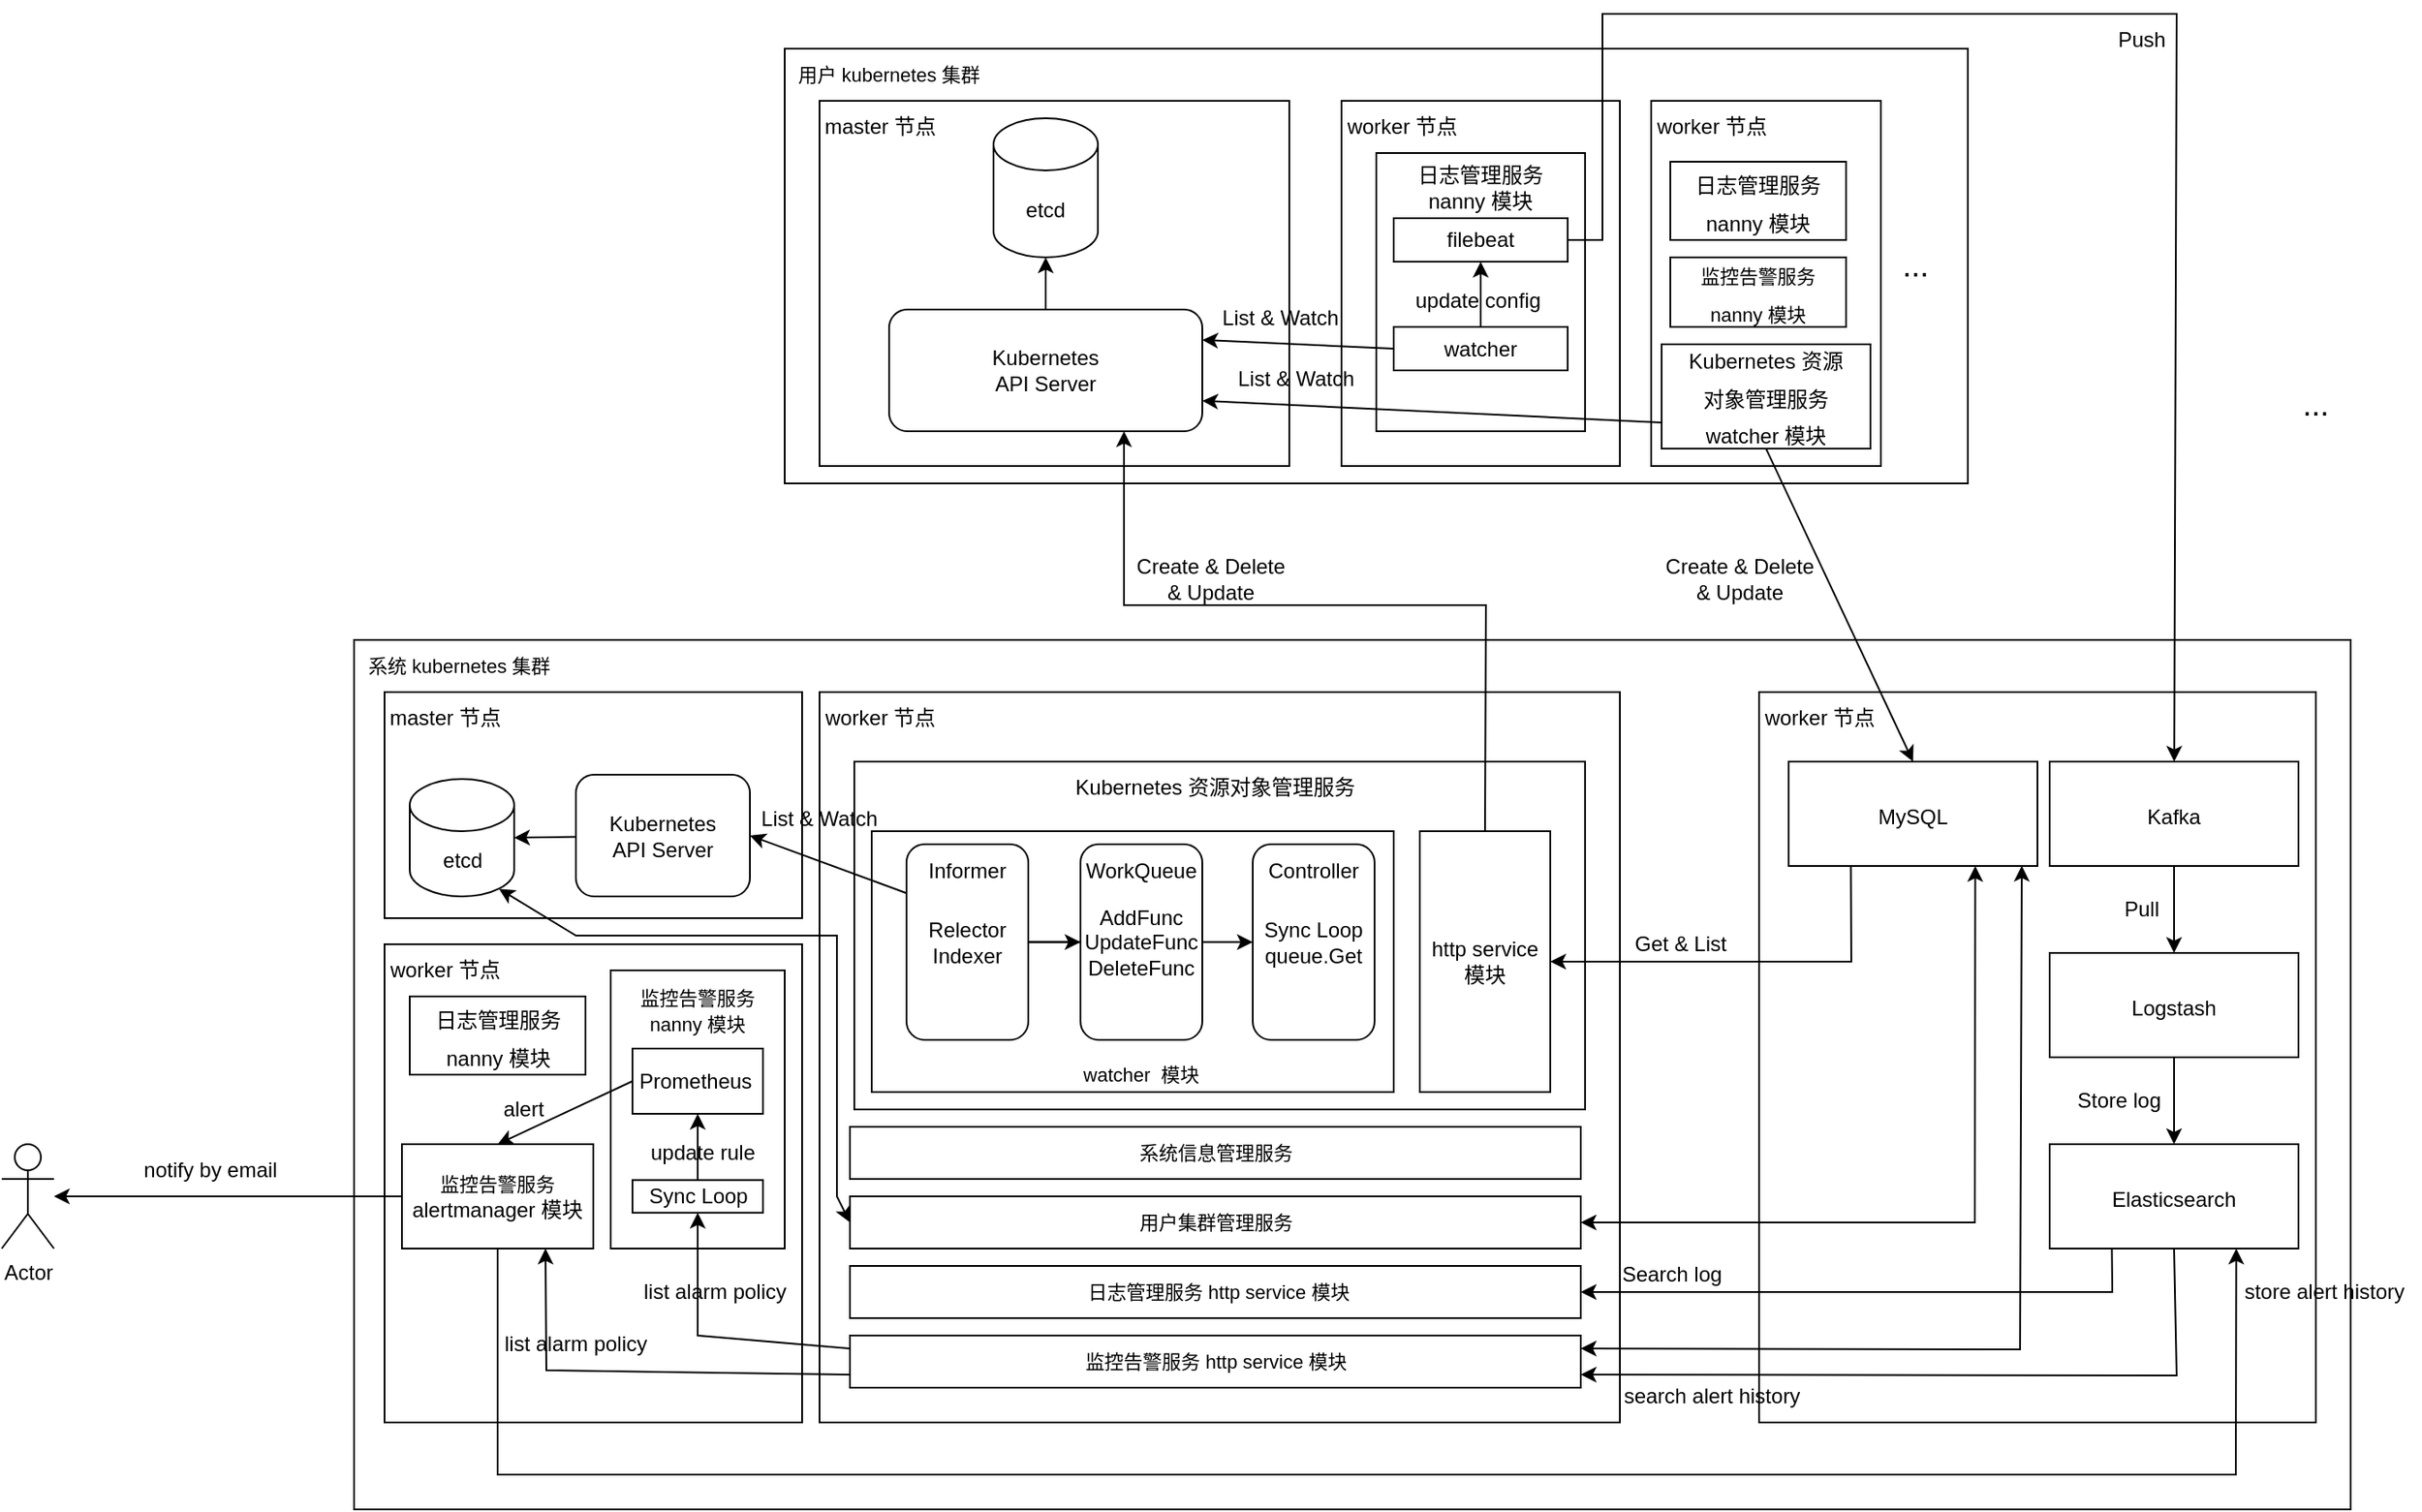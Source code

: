<mxfile version="19.0.0" type="device"><diagram id="838WZ1px0lqXVJBYDMQZ" name="Page-1"><mxGraphModel dx="2249" dy="735" grid="1" gridSize="10" guides="1" tooltips="1" connect="1" arrows="1" fold="1" page="1" pageScale="1" pageWidth="827" pageHeight="1169" math="0" shadow="0"><root><mxCell id="0"/><mxCell id="1" parent="0"/><mxCell id="3-bsNOyr1HDQBwMilvVo-48" value="" style="rounded=0;whiteSpace=wrap;html=1;" vertex="1" parent="1"><mxGeometry x="-147.5" y="660" width="1147.5" height="500" as="geometry"/></mxCell><mxCell id="3-bsNOyr1HDQBwMilvVo-49" value="" style="rounded=0;whiteSpace=wrap;html=1;fontFamily=Helvetica;fontSize=11;fontColor=default;" vertex="1" parent="1"><mxGeometry x="100" y="320" width="680" height="250" as="geometry"/></mxCell><mxCell id="3-bsNOyr1HDQBwMilvVo-3" value="" style="rounded=0;whiteSpace=wrap;html=1;" vertex="1" parent="1"><mxGeometry x="120" y="350" width="270" height="210" as="geometry"/></mxCell><mxCell id="3-bsNOyr1HDQBwMilvVo-4" value="master 节点" style="text;html=1;strokeColor=none;fillColor=none;align=center;verticalAlign=middle;whiteSpace=wrap;rounded=0;" vertex="1" parent="1"><mxGeometry x="120" y="350" width="70" height="30" as="geometry"/></mxCell><mxCell id="3-bsNOyr1HDQBwMilvVo-1" value="Kubernetes&lt;br&gt;API Server" style="rounded=1;whiteSpace=wrap;html=1;" vertex="1" parent="1"><mxGeometry x="160" y="470" width="180" height="70" as="geometry"/></mxCell><mxCell id="3-bsNOyr1HDQBwMilvVo-5" value="" style="rounded=0;whiteSpace=wrap;html=1;" vertex="1" parent="1"><mxGeometry x="120" y="690" width="460" height="420" as="geometry"/></mxCell><mxCell id="3-bsNOyr1HDQBwMilvVo-6" value="worker 节点" style="text;html=1;strokeColor=none;fillColor=none;align=center;verticalAlign=middle;whiteSpace=wrap;rounded=0;" vertex="1" parent="1"><mxGeometry x="120" y="690" width="70" height="30" as="geometry"/></mxCell><mxCell id="3-bsNOyr1HDQBwMilvVo-13" value="" style="rounded=0;whiteSpace=wrap;html=1;" vertex="1" parent="1"><mxGeometry x="140" y="730" width="420" height="200" as="geometry"/></mxCell><mxCell id="3-bsNOyr1HDQBwMilvVo-14" value="Kubernetes 资源对象管理服务" style="text;html=1;strokeColor=none;fillColor=none;align=center;verticalAlign=middle;whiteSpace=wrap;rounded=0;" vertex="1" parent="1"><mxGeometry x="235" y="730" width="225" height="30" as="geometry"/></mxCell><mxCell id="3-bsNOyr1HDQBwMilvVo-15" value="" style="rounded=0;whiteSpace=wrap;html=1;" vertex="1" parent="1"><mxGeometry x="150" y="770" width="300" height="150" as="geometry"/></mxCell><mxCell id="3-bsNOyr1HDQBwMilvVo-16" value="http service 模块" style="rounded=0;whiteSpace=wrap;html=1;" vertex="1" parent="1"><mxGeometry x="465" y="770" width="75" height="150" as="geometry"/></mxCell><mxCell id="3-bsNOyr1HDQBwMilvVo-20" value="etcd" style="shape=cylinder3;whiteSpace=wrap;html=1;boundedLbl=1;backgroundOutline=1;size=15;" vertex="1" parent="1"><mxGeometry x="220" y="360" width="60" height="80" as="geometry"/></mxCell><mxCell id="3-bsNOyr1HDQBwMilvVo-21" value="" style="endArrow=classic;html=1;rounded=0;entryX=0.5;entryY=1;entryDx=0;entryDy=0;entryPerimeter=0;" edge="1" parent="1" source="3-bsNOyr1HDQBwMilvVo-1" target="3-bsNOyr1HDQBwMilvVo-20"><mxGeometry width="50" height="50" relative="1" as="geometry"><mxPoint x="-50" y="650" as="sourcePoint"/><mxPoint y="600" as="targetPoint"/></mxGeometry></mxCell><mxCell id="3-bsNOyr1HDQBwMilvVo-24" value="Create &amp;amp; Delete &amp;amp; Update" style="text;html=1;strokeColor=none;fillColor=none;align=center;verticalAlign=middle;whiteSpace=wrap;rounded=0;" vertex="1" parent="1"><mxGeometry x="300" y="610" width="90" height="30" as="geometry"/></mxCell><mxCell id="3-bsNOyr1HDQBwMilvVo-41" value="" style="edgeStyle=none;rounded=0;orthogonalLoop=1;jettySize=auto;html=1;labelBackgroundColor=default;fontFamily=Helvetica;fontSize=11;fontColor=default;endArrow=none;endFill=0;strokeColor=default;" edge="1" parent="1" source="3-bsNOyr1HDQBwMilvVo-29" target="3-bsNOyr1HDQBwMilvVo-32"><mxGeometry relative="1" as="geometry"/></mxCell><mxCell id="3-bsNOyr1HDQBwMilvVo-29" value="Relector&lt;br&gt;Indexer" style="rounded=1;whiteSpace=wrap;html=1;" vertex="1" parent="1"><mxGeometry x="170" y="777.5" width="70" height="112.5" as="geometry"/></mxCell><mxCell id="3-bsNOyr1HDQBwMilvVo-30" value="Informer" style="text;html=1;strokeColor=none;fillColor=none;align=center;verticalAlign=middle;whiteSpace=wrap;rounded=0;" vertex="1" parent="1"><mxGeometry x="175" y="777.5" width="60" height="30" as="geometry"/></mxCell><mxCell id="3-bsNOyr1HDQBwMilvVo-32" value="&lt;span style=&quot;&quot;&gt;AddFunc&lt;/span&gt;&lt;br style=&quot;&quot;&gt;&lt;span style=&quot;&quot;&gt;UpdateFunc&lt;/span&gt;&lt;br style=&quot;&quot;&gt;&lt;span style=&quot;&quot;&gt;DeleteFunc&lt;/span&gt;" style="rounded=1;whiteSpace=wrap;html=1;" vertex="1" parent="1"><mxGeometry x="270" y="777.5" width="70" height="112.5" as="geometry"/></mxCell><mxCell id="3-bsNOyr1HDQBwMilvVo-34" value="WorkQueue" style="text;html=1;strokeColor=none;fillColor=none;align=center;verticalAlign=middle;whiteSpace=wrap;rounded=0;" vertex="1" parent="1"><mxGeometry x="275" y="777.5" width="60" height="30" as="geometry"/></mxCell><mxCell id="3-bsNOyr1HDQBwMilvVo-35" value="Sync Loop&lt;br&gt;queue.Get" style="rounded=1;whiteSpace=wrap;html=1;" vertex="1" parent="1"><mxGeometry x="369" y="777.5" width="70" height="112.5" as="geometry"/></mxCell><mxCell id="3-bsNOyr1HDQBwMilvVo-36" value="Controller" style="text;html=1;strokeColor=none;fillColor=none;align=center;verticalAlign=middle;whiteSpace=wrap;rounded=0;" vertex="1" parent="1"><mxGeometry x="374" y="777.5" width="60" height="30" as="geometry"/></mxCell><mxCell id="3-bsNOyr1HDQBwMilvVo-37" value="" style="endArrow=classic;html=1;rounded=0;exitX=0.5;exitY=0;exitDx=0;exitDy=0;entryX=0.75;entryY=1;entryDx=0;entryDy=0;" edge="1" parent="1" source="3-bsNOyr1HDQBwMilvVo-16" target="3-bsNOyr1HDQBwMilvVo-1"><mxGeometry width="50" height="50" relative="1" as="geometry"><mxPoint x="235" y="515" as="sourcePoint"/><mxPoint x="235" y="787.5" as="targetPoint"/><Array as="points"><mxPoint x="503" y="640"/><mxPoint x="295" y="640"/></Array></mxGeometry></mxCell><mxCell id="3-bsNOyr1HDQBwMilvVo-40" value="" style="endArrow=classic;html=1;rounded=0;exitX=1;exitY=0.5;exitDx=0;exitDy=0;entryX=0;entryY=0.5;entryDx=0;entryDy=0;" edge="1" parent="1" source="3-bsNOyr1HDQBwMilvVo-29" target="3-bsNOyr1HDQBwMilvVo-32"><mxGeometry width="50" height="50" relative="1" as="geometry"><mxPoint x="215" y="787.5" as="sourcePoint"/><mxPoint x="235" y="515" as="targetPoint"/></mxGeometry></mxCell><mxCell id="3-bsNOyr1HDQBwMilvVo-43" value="" style="endArrow=classic;html=1;rounded=0;exitX=1;exitY=0.5;exitDx=0;exitDy=0;entryX=0;entryY=0.5;entryDx=0;entryDy=0;" edge="1" parent="1" source="3-bsNOyr1HDQBwMilvVo-32" target="3-bsNOyr1HDQBwMilvVo-35"><mxGeometry width="50" height="50" relative="1" as="geometry"><mxPoint x="215" y="787.5" as="sourcePoint"/><mxPoint x="235" y="515" as="targetPoint"/></mxGeometry></mxCell><mxCell id="3-bsNOyr1HDQBwMilvVo-46" value="watcher&amp;nbsp; 模块" style="text;html=1;strokeColor=none;fillColor=none;align=center;verticalAlign=middle;whiteSpace=wrap;rounded=0;fontFamily=Helvetica;fontSize=11;fontColor=default;" vertex="1" parent="1"><mxGeometry x="265" y="895" width="80" height="30" as="geometry"/></mxCell><mxCell id="3-bsNOyr1HDQBwMilvVo-47" value="系统信息管理服务" style="rounded=0;whiteSpace=wrap;html=1;fontFamily=Helvetica;fontSize=11;fontColor=default;" vertex="1" parent="1"><mxGeometry x="137.5" y="940" width="420" height="30" as="geometry"/></mxCell><mxCell id="3-bsNOyr1HDQBwMilvVo-50" value="用户 kubernetes 集群" style="text;html=1;strokeColor=none;fillColor=none;align=center;verticalAlign=middle;whiteSpace=wrap;rounded=0;fontFamily=Helvetica;fontSize=11;fontColor=default;" vertex="1" parent="1"><mxGeometry x="100" y="320" width="120" height="30" as="geometry"/></mxCell><mxCell id="3-bsNOyr1HDQBwMilvVo-51" value="" style="rounded=0;whiteSpace=wrap;html=1;fontFamily=Helvetica;fontSize=11;fontColor=default;" vertex="1" parent="1"><mxGeometry x="420" y="350" width="160" height="210" as="geometry"/></mxCell><mxCell id="3-bsNOyr1HDQBwMilvVo-52" value="" style="rounded=0;whiteSpace=wrap;html=1;fontFamily=Helvetica;fontSize=11;fontColor=default;" vertex="1" parent="1"><mxGeometry x="598" y="350" width="132" height="210" as="geometry"/></mxCell><mxCell id="3-bsNOyr1HDQBwMilvVo-53" value="&lt;font style=&quot;font-size: 18px;&quot;&gt;...&lt;/font&gt;" style="text;html=1;strokeColor=none;fillColor=none;align=center;verticalAlign=middle;whiteSpace=wrap;rounded=0;fontFamily=Helvetica;fontSize=11;fontColor=default;" vertex="1" parent="1"><mxGeometry x="720" y="430" width="60" height="30" as="geometry"/></mxCell><mxCell id="3-bsNOyr1HDQBwMilvVo-54" value="" style="rounded=0;whiteSpace=wrap;html=1;" vertex="1" parent="1"><mxGeometry x="-130" y="690" width="240" height="130" as="geometry"/></mxCell><mxCell id="3-bsNOyr1HDQBwMilvVo-55" value="master 节点" style="text;html=1;strokeColor=none;fillColor=none;align=center;verticalAlign=middle;whiteSpace=wrap;rounded=0;" vertex="1" parent="1"><mxGeometry x="-130" y="690" width="70" height="30" as="geometry"/></mxCell><mxCell id="3-bsNOyr1HDQBwMilvVo-56" value="Kubernetes&lt;br&gt;API Server" style="rounded=1;whiteSpace=wrap;html=1;" vertex="1" parent="1"><mxGeometry x="-20" y="737.5" width="100" height="70" as="geometry"/></mxCell><mxCell id="3-bsNOyr1HDQBwMilvVo-59" value="" style="rounded=0;whiteSpace=wrap;html=1;fontFamily=Helvetica;fontSize=18;fontColor=default;" vertex="1" parent="1"><mxGeometry x="660" y="690" width="320" height="420" as="geometry"/></mxCell><mxCell id="3-bsNOyr1HDQBwMilvVo-61" value="worker 节点" style="text;html=1;strokeColor=none;fillColor=none;align=center;verticalAlign=middle;whiteSpace=wrap;rounded=0;" vertex="1" parent="1"><mxGeometry x="660" y="690" width="70" height="30" as="geometry"/></mxCell><mxCell id="3-bsNOyr1HDQBwMilvVo-62" value="系统 kubernetes 集群" style="text;html=1;strokeColor=none;fillColor=none;align=center;verticalAlign=middle;whiteSpace=wrap;rounded=0;fontFamily=Helvetica;fontSize=11;fontColor=default;" vertex="1" parent="1"><mxGeometry x="-147.5" y="660" width="120" height="30" as="geometry"/></mxCell><mxCell id="3-bsNOyr1HDQBwMilvVo-106" value="" style="edgeStyle=none;rounded=0;orthogonalLoop=1;jettySize=auto;html=1;labelBackgroundColor=default;fontFamily=Helvetica;fontSize=12;fontColor=default;startArrow=classic;startFill=1;endArrow=none;endFill=0;strokeColor=default;" edge="1" parent="1" source="3-bsNOyr1HDQBwMilvVo-63" target="3-bsNOyr1HDQBwMilvVo-84"><mxGeometry relative="1" as="geometry"/></mxCell><mxCell id="3-bsNOyr1HDQBwMilvVo-63" value="worker 节点" style="text;html=1;strokeColor=none;fillColor=none;align=center;verticalAlign=middle;whiteSpace=wrap;rounded=0;" vertex="1" parent="1"><mxGeometry x="420" y="350" width="70" height="30" as="geometry"/></mxCell><mxCell id="3-bsNOyr1HDQBwMilvVo-64" value="&lt;span style=&quot;font-size: 12px;&quot;&gt;Kubernetes 资源&lt;/span&gt;&lt;br style=&quot;font-size: 12px;&quot;&gt;&lt;span style=&quot;font-size: 12px;&quot;&gt;对象管理服务&lt;/span&gt;&lt;span style=&quot;font-size: 12px;&quot;&gt;&lt;br&gt;watcher 模块&lt;/span&gt;" style="rounded=0;whiteSpace=wrap;html=1;fontFamily=Helvetica;fontSize=18;fontColor=default;" vertex="1" parent="1"><mxGeometry x="604" y="490" width="120" height="60" as="geometry"/></mxCell><mxCell id="3-bsNOyr1HDQBwMilvVo-67" value="List &amp;amp; Watch" style="text;html=1;strokeColor=none;fillColor=none;align=center;verticalAlign=middle;whiteSpace=wrap;rounded=0;" vertex="1" parent="1"><mxGeometry x="354" y="495" width="80" height="30" as="geometry"/></mxCell><mxCell id="3-bsNOyr1HDQBwMilvVo-68" value="" style="endArrow=classic;html=1;rounded=0;exitX=0;exitY=0.25;exitDx=0;exitDy=0;entryX=1;entryY=0.5;entryDx=0;entryDy=0;" edge="1" parent="1" source="3-bsNOyr1HDQBwMilvVo-29" target="3-bsNOyr1HDQBwMilvVo-56"><mxGeometry width="50" height="50" relative="1" as="geometry"><mxPoint x="551" y="780" as="sourcePoint"/><mxPoint x="305" y="550" as="targetPoint"/></mxGeometry></mxCell><mxCell id="3-bsNOyr1HDQBwMilvVo-9" value="List &amp;amp; Watch" style="text;html=1;strokeColor=none;fillColor=none;align=center;verticalAlign=middle;whiteSpace=wrap;rounded=0;" vertex="1" parent="1"><mxGeometry x="80" y="747.5" width="80" height="30" as="geometry"/></mxCell><mxCell id="3-bsNOyr1HDQBwMilvVo-69" value="&lt;font style=&quot;font-size: 12px;&quot;&gt;MySQL&lt;/font&gt;" style="rounded=0;whiteSpace=wrap;html=1;fontFamily=Helvetica;fontSize=18;fontColor=default;" vertex="1" parent="1"><mxGeometry x="677" y="730" width="143" height="60" as="geometry"/></mxCell><mxCell id="3-bsNOyr1HDQBwMilvVo-72" value="Create &amp;amp; Delete &amp;amp; Update" style="text;html=1;strokeColor=none;fillColor=none;align=center;verticalAlign=middle;whiteSpace=wrap;rounded=0;" vertex="1" parent="1"><mxGeometry x="604" y="610" width="90" height="30" as="geometry"/></mxCell><mxCell id="3-bsNOyr1HDQBwMilvVo-73" value="" style="endArrow=classic;html=1;rounded=0;entryX=1;entryY=0.5;entryDx=0;entryDy=0;exitX=0.25;exitY=1;exitDx=0;exitDy=0;" edge="1" parent="1" source="3-bsNOyr1HDQBwMilvVo-69" target="3-bsNOyr1HDQBwMilvVo-16"><mxGeometry width="50" height="50" relative="1" as="geometry"><mxPoint x="820" y="790" as="sourcePoint"/><mxPoint x="674" y="770" as="targetPoint"/><Array as="points"><mxPoint x="713" y="845"/></Array></mxGeometry></mxCell><mxCell id="3-bsNOyr1HDQBwMilvVo-74" value="Get &amp;amp; List" style="text;html=1;strokeColor=none;fillColor=none;align=center;verticalAlign=middle;whiteSpace=wrap;rounded=0;" vertex="1" parent="1"><mxGeometry x="570" y="820" width="90" height="30" as="geometry"/></mxCell><mxCell id="3-bsNOyr1HDQBwMilvVo-78" value="&lt;span style=&quot;&quot;&gt;用户集群管理服务&lt;/span&gt;" style="rounded=0;whiteSpace=wrap;html=1;fontFamily=Helvetica;fontSize=11;fontColor=default;" vertex="1" parent="1"><mxGeometry x="137.5" y="980" width="420" height="30" as="geometry"/></mxCell><mxCell id="3-bsNOyr1HDQBwMilvVo-83" value="" style="endArrow=classic;html=1;rounded=0;exitX=0.75;exitY=1;exitDx=0;exitDy=0;startArrow=classic;startFill=1;entryX=1;entryY=0.5;entryDx=0;entryDy=0;" edge="1" parent="1" source="3-bsNOyr1HDQBwMilvVo-69" target="3-bsNOyr1HDQBwMilvVo-78"><mxGeometry width="50" height="50" relative="1" as="geometry"><mxPoint x="888.5" y="840" as="sourcePoint"/><mxPoint x="630" y="1040" as="targetPoint"/><Array as="points"><mxPoint x="784" y="995"/></Array></mxGeometry></mxCell><mxCell id="3-bsNOyr1HDQBwMilvVo-84" value="&lt;span style=&quot;font-size: 12px;&quot;&gt;&lt;br&gt;&lt;/span&gt;" style="rounded=0;whiteSpace=wrap;html=1;fontFamily=Helvetica;fontSize=18;fontColor=default;" vertex="1" parent="1"><mxGeometry x="440" y="380" width="120" height="160" as="geometry"/></mxCell><mxCell id="3-bsNOyr1HDQBwMilvVo-86" value="" style="endArrow=classic;html=1;rounded=0;entryX=1;entryY=0.25;entryDx=0;entryDy=0;exitX=0;exitY=0.5;exitDx=0;exitDy=0;" edge="1" parent="1" source="3-bsNOyr1HDQBwMilvVo-110" target="3-bsNOyr1HDQBwMilvVo-1"><mxGeometry width="50" height="50" relative="1" as="geometry"><mxPoint x="60" y="520" as="sourcePoint"/><mxPoint x="-30" y="480" as="targetPoint"/></mxGeometry></mxCell><mxCell id="3-bsNOyr1HDQBwMilvVo-87" value="List &amp;amp; Watch" style="text;html=1;strokeColor=none;fillColor=none;align=center;verticalAlign=middle;whiteSpace=wrap;rounded=0;" vertex="1" parent="1"><mxGeometry x="345" y="460" width="80" height="30" as="geometry"/></mxCell><mxCell id="3-bsNOyr1HDQBwMilvVo-90" value="&lt;font style=&quot;font-size: 12px;&quot;&gt;Kafka&lt;/font&gt;" style="rounded=0;whiteSpace=wrap;html=1;fontFamily=Helvetica;fontSize=18;fontColor=default;" vertex="1" parent="1"><mxGeometry x="827" y="730" width="143" height="60" as="geometry"/></mxCell><mxCell id="3-bsNOyr1HDQBwMilvVo-92" value="Push" style="text;html=1;strokeColor=none;fillColor=none;align=center;verticalAlign=middle;whiteSpace=wrap;rounded=0;" vertex="1" parent="1"><mxGeometry x="840" y="300" width="80" height="30" as="geometry"/></mxCell><mxCell id="3-bsNOyr1HDQBwMilvVo-93" value="&lt;font style=&quot;font-size: 12px;&quot;&gt;Logstash&lt;/font&gt;" style="rounded=0;whiteSpace=wrap;html=1;fontFamily=Helvetica;fontSize=18;fontColor=default;" vertex="1" parent="1"><mxGeometry x="827" y="840" width="143" height="60" as="geometry"/></mxCell><mxCell id="3-bsNOyr1HDQBwMilvVo-96" value="" style="endArrow=classic;html=1;rounded=0;labelBackgroundColor=default;fontFamily=Helvetica;fontSize=12;fontColor=default;strokeColor=default;exitX=0.5;exitY=1;exitDx=0;exitDy=0;entryX=0.5;entryY=0;entryDx=0;entryDy=0;" edge="1" parent="1" source="3-bsNOyr1HDQBwMilvVo-90" target="3-bsNOyr1HDQBwMilvVo-93"><mxGeometry width="50" height="50" relative="1" as="geometry"><mxPoint x="1050" y="590" as="sourcePoint"/><mxPoint x="1100" y="540" as="targetPoint"/></mxGeometry></mxCell><mxCell id="3-bsNOyr1HDQBwMilvVo-97" value="Pull" style="text;html=1;strokeColor=none;fillColor=none;align=center;verticalAlign=middle;whiteSpace=wrap;rounded=0;" vertex="1" parent="1"><mxGeometry x="840" y="800" width="80" height="30" as="geometry"/></mxCell><mxCell id="3-bsNOyr1HDQBwMilvVo-98" value="&lt;span style=&quot;font-size: 12px;&quot;&gt;Elasticsearch&lt;/span&gt;" style="rounded=0;whiteSpace=wrap;html=1;fontFamily=Helvetica;fontSize=18;fontColor=default;" vertex="1" parent="1"><mxGeometry x="827" y="950" width="143" height="60" as="geometry"/></mxCell><mxCell id="3-bsNOyr1HDQBwMilvVo-99" value="" style="endArrow=classic;html=1;rounded=0;labelBackgroundColor=default;fontFamily=Helvetica;fontSize=12;fontColor=default;strokeColor=default;exitX=0.5;exitY=1;exitDx=0;exitDy=0;" edge="1" parent="1" source="3-bsNOyr1HDQBwMilvVo-93" target="3-bsNOyr1HDQBwMilvVo-98"><mxGeometry width="50" height="50" relative="1" as="geometry"><mxPoint x="1210" y="910" as="sourcePoint"/><mxPoint x="1260" y="860" as="targetPoint"/></mxGeometry></mxCell><mxCell id="3-bsNOyr1HDQBwMilvVo-100" value="Store log" style="text;html=1;strokeColor=none;fillColor=none;align=center;verticalAlign=middle;whiteSpace=wrap;rounded=0;" vertex="1" parent="1"><mxGeometry x="827" y="910" width="80" height="30" as="geometry"/></mxCell><mxCell id="3-bsNOyr1HDQBwMilvVo-101" value="&lt;span style=&quot;&quot;&gt;&amp;nbsp;&lt;/span&gt;日志管理服务&amp;nbsp;&lt;span style=&quot;&quot;&gt;http service 模块&lt;/span&gt;" style="rounded=0;whiteSpace=wrap;html=1;fontFamily=Helvetica;fontSize=11;fontColor=default;" vertex="1" parent="1"><mxGeometry x="137.5" y="1020" width="420" height="30" as="geometry"/></mxCell><mxCell id="3-bsNOyr1HDQBwMilvVo-102" value="" style="endArrow=classic;html=1;rounded=0;entryX=1;entryY=0.5;entryDx=0;entryDy=0;startArrow=none;startFill=0;exitX=0.25;exitY=1;exitDx=0;exitDy=0;" edge="1" parent="1" source="3-bsNOyr1HDQBwMilvVo-98" target="3-bsNOyr1HDQBwMilvVo-101"><mxGeometry width="50" height="50" relative="1" as="geometry"><mxPoint x="900" y="1010" as="sourcePoint"/><mxPoint x="710" y="1075" as="targetPoint"/><Array as="points"><mxPoint x="863" y="1035"/></Array></mxGeometry></mxCell><mxCell id="3-bsNOyr1HDQBwMilvVo-105" value="filebeat" style="rounded=0;whiteSpace=wrap;html=1;fontFamily=Helvetica;fontSize=12;fontColor=default;" vertex="1" parent="1"><mxGeometry x="450" y="417.5" width="100" height="25" as="geometry"/></mxCell><mxCell id="3-bsNOyr1HDQBwMilvVo-110" value="watcher" style="rounded=0;whiteSpace=wrap;html=1;fontFamily=Helvetica;fontSize=12;fontColor=default;" vertex="1" parent="1"><mxGeometry x="450" y="480" width="100" height="25" as="geometry"/></mxCell><mxCell id="3-bsNOyr1HDQBwMilvVo-111" value="日志管理服务&lt;br&gt;nanny 模块" style="text;html=1;strokeColor=none;fillColor=none;align=center;verticalAlign=middle;whiteSpace=wrap;rounded=0;fontFamily=Helvetica;fontSize=12;fontColor=default;" vertex="1" parent="1"><mxGeometry x="450" y="385" width="100" height="30" as="geometry"/></mxCell><mxCell id="3-bsNOyr1HDQBwMilvVo-91" value="" style="endArrow=classic;html=1;rounded=0;labelBackgroundColor=default;fontFamily=Helvetica;fontSize=12;fontColor=default;strokeColor=default;exitX=1;exitY=0.5;exitDx=0;exitDy=0;" edge="1" parent="1" source="3-bsNOyr1HDQBwMilvVo-105" target="3-bsNOyr1HDQBwMilvVo-90"><mxGeometry width="50" height="50" relative="1" as="geometry"><mxPoint x="500" y="340" as="sourcePoint"/><mxPoint x="530" y="280" as="targetPoint"/><Array as="points"><mxPoint x="570" y="430"/><mxPoint x="570" y="300"/><mxPoint x="900" y="300"/></Array></mxGeometry></mxCell><mxCell id="3-bsNOyr1HDQBwMilvVo-113" value="&lt;span style=&quot;font-size: 12px;&quot;&gt;日志管理服务&lt;/span&gt;&lt;br style=&quot;font-size: 12px;&quot;&gt;&lt;span style=&quot;font-size: 12px;&quot;&gt;nanny 模块&lt;/span&gt;&lt;span style=&quot;font-size: 12px;&quot;&gt;&lt;br&gt;&lt;/span&gt;" style="rounded=0;whiteSpace=wrap;html=1;fontFamily=Helvetica;fontSize=18;fontColor=default;" vertex="1" parent="1"><mxGeometry x="609" y="385" width="101" height="45" as="geometry"/></mxCell><mxCell id="3-bsNOyr1HDQBwMilvVo-114" value="worker 节点" style="text;html=1;strokeColor=none;fillColor=none;align=center;verticalAlign=middle;whiteSpace=wrap;rounded=0;" vertex="1" parent="1"><mxGeometry x="598" y="350" width="70" height="30" as="geometry"/></mxCell><mxCell id="3-bsNOyr1HDQBwMilvVo-121" value="" style="rounded=0;whiteSpace=wrap;html=1;fontFamily=Helvetica;fontSize=12;fontColor=default;" vertex="1" parent="1"><mxGeometry x="-130" y="835" width="240" height="275" as="geometry"/></mxCell><mxCell id="3-bsNOyr1HDQBwMilvVo-122" value="worker 节点" style="text;html=1;strokeColor=none;fillColor=none;align=center;verticalAlign=middle;whiteSpace=wrap;rounded=0;" vertex="1" parent="1"><mxGeometry x="-130" y="835" width="70" height="30" as="geometry"/></mxCell><mxCell id="3-bsNOyr1HDQBwMilvVo-125" value="监控告警服务&amp;nbsp;&lt;span style=&quot;&quot;&gt;http service 模块&lt;/span&gt;" style="rounded=0;whiteSpace=wrap;html=1;fontFamily=Helvetica;fontSize=11;fontColor=default;" vertex="1" parent="1"><mxGeometry x="137.5" y="1060" width="420" height="30" as="geometry"/></mxCell><mxCell id="3-bsNOyr1HDQBwMilvVo-126" value="&lt;span style=&quot;font-size: 11px;&quot;&gt;监控告警服务&lt;/span&gt;&lt;div class=&quot;lake-content&quot;&gt;&lt;span class=&quot;ne-text&quot;&gt;alertmanager 模块&lt;/span&gt;&lt;/div&gt;" style="rounded=0;whiteSpace=wrap;html=1;fontFamily=Helvetica;fontSize=12;fontColor=default;" vertex="1" parent="1"><mxGeometry x="-120" y="950" width="110" height="60" as="geometry"/></mxCell><mxCell id="3-bsNOyr1HDQBwMilvVo-131" value="" style="endArrow=classic;html=1;rounded=0;labelBackgroundColor=default;fontFamily=Helvetica;fontSize=12;fontColor=default;strokeColor=default;exitX=0.5;exitY=1;exitDx=0;exitDy=0;entryX=0.75;entryY=1;entryDx=0;entryDy=0;strokeWidth=1;" edge="1" parent="1" source="3-bsNOyr1HDQBwMilvVo-126" target="3-bsNOyr1HDQBwMilvVo-98"><mxGeometry width="50" height="50" relative="1" as="geometry"><mxPoint x="-300" y="1050" as="sourcePoint"/><mxPoint x="-30" y="1200" as="targetPoint"/><Array as="points"><mxPoint x="-65" y="1140"/><mxPoint x="934" y="1140"/></Array></mxGeometry></mxCell><mxCell id="3-bsNOyr1HDQBwMilvVo-132" value="store alert history" style="text;html=1;strokeColor=none;fillColor=none;align=center;verticalAlign=middle;whiteSpace=wrap;rounded=0;" vertex="1" parent="1"><mxGeometry x="930" y="1020" width="110" height="30" as="geometry"/></mxCell><mxCell id="3-bsNOyr1HDQBwMilvVo-133" value="Search log" style="text;html=1;strokeColor=none;fillColor=none;align=center;verticalAlign=middle;whiteSpace=wrap;rounded=0;" vertex="1" parent="1"><mxGeometry x="570" y="1010" width="80" height="30" as="geometry"/></mxCell><mxCell id="3-bsNOyr1HDQBwMilvVo-135" value="Actor" style="shape=umlActor;verticalLabelPosition=bottom;verticalAlign=top;html=1;outlineConnect=0;fontFamily=Helvetica;fontSize=12;fontColor=default;" vertex="1" parent="1"><mxGeometry x="-350" y="950" width="30" height="60" as="geometry"/></mxCell><mxCell id="3-bsNOyr1HDQBwMilvVo-136" value="" style="endArrow=classic;html=1;rounded=0;labelBackgroundColor=default;fontFamily=Helvetica;fontSize=12;fontColor=default;strokeColor=default;" edge="1" parent="1" source="3-bsNOyr1HDQBwMilvVo-126" target="3-bsNOyr1HDQBwMilvVo-135"><mxGeometry width="50" height="50" relative="1" as="geometry"><mxPoint x="300" y="950" as="sourcePoint"/><mxPoint x="350" y="900" as="targetPoint"/></mxGeometry></mxCell><mxCell id="3-bsNOyr1HDQBwMilvVo-137" value="notify by email" style="text;html=1;strokeColor=none;fillColor=none;align=center;verticalAlign=middle;whiteSpace=wrap;rounded=0;" vertex="1" parent="1"><mxGeometry x="-300" y="950" width="140" height="30" as="geometry"/></mxCell><mxCell id="3-bsNOyr1HDQBwMilvVo-138" value="" style="endArrow=classic;html=1;rounded=0;labelBackgroundColor=default;fontFamily=Helvetica;fontSize=12;fontColor=default;strokeColor=default;exitX=0;exitY=0.75;exitDx=0;exitDy=0;entryX=0.75;entryY=1;entryDx=0;entryDy=0;" edge="1" parent="1" source="3-bsNOyr1HDQBwMilvVo-125" target="3-bsNOyr1HDQBwMilvVo-126"><mxGeometry width="50" height="50" relative="1" as="geometry"><mxPoint x="-280" y="880" as="sourcePoint"/><mxPoint x="-230" y="830" as="targetPoint"/><Array as="points"><mxPoint x="-37" y="1080"/></Array></mxGeometry></mxCell><mxCell id="3-bsNOyr1HDQBwMilvVo-139" value="list alarm policy" style="text;html=1;strokeColor=none;fillColor=none;align=center;verticalAlign=middle;whiteSpace=wrap;rounded=0;" vertex="1" parent="1"><mxGeometry x="-70" y="1050" width="100" height="30" as="geometry"/></mxCell><mxCell id="3-bsNOyr1HDQBwMilvVo-145" value="&lt;span style=&quot;font-size: 11px;&quot;&gt;监控告警服务&lt;br&gt;nanny 模块&lt;br&gt;&lt;/span&gt;" style="rounded=0;whiteSpace=wrap;html=1;fontFamily=Helvetica;fontSize=18;fontColor=default;" vertex="1" parent="1"><mxGeometry x="609" y="440" width="101" height="40" as="geometry"/></mxCell><mxCell id="3-bsNOyr1HDQBwMilvVo-146" value="&lt;span style=&quot;font-size: 11px;&quot;&gt;&lt;br&gt;&lt;/span&gt;" style="rounded=0;whiteSpace=wrap;html=1;fontFamily=Helvetica;fontSize=18;fontColor=default;" vertex="1" parent="1"><mxGeometry y="850" width="100" height="160" as="geometry"/></mxCell><mxCell id="3-bsNOyr1HDQBwMilvVo-147" value="" style="endArrow=classic;html=1;rounded=0;labelBackgroundColor=default;fontFamily=Helvetica;fontSize=12;fontColor=default;strokeColor=default;exitX=0;exitY=0.25;exitDx=0;exitDy=0;entryX=0.5;entryY=1;entryDx=0;entryDy=0;" edge="1" parent="1" source="3-bsNOyr1HDQBwMilvVo-125" target="3-bsNOyr1HDQBwMilvVo-160"><mxGeometry width="50" height="50" relative="1" as="geometry"><mxPoint x="147.5" y="1085" as="sourcePoint"/><mxPoint x="-27.5" y="1020" as="targetPoint"/><Array as="points"><mxPoint x="50" y="1060"/></Array></mxGeometry></mxCell><mxCell id="3-bsNOyr1HDQBwMilvVo-148" value="list alarm policy" style="text;html=1;strokeColor=none;fillColor=none;align=center;verticalAlign=middle;whiteSpace=wrap;rounded=0;" vertex="1" parent="1"><mxGeometry x="10" y="1020" width="100" height="30" as="geometry"/></mxCell><mxCell id="3-bsNOyr1HDQBwMilvVo-151" value="update rule" style="text;html=1;strokeColor=none;fillColor=none;align=center;verticalAlign=middle;whiteSpace=wrap;rounded=0;fontFamily=Helvetica;fontSize=12;fontColor=default;" vertex="1" parent="1"><mxGeometry x="12.5" y="940" width="80" height="30" as="geometry"/></mxCell><mxCell id="3-bsNOyr1HDQBwMilvVo-154" value="" style="endArrow=classic;html=1;rounded=0;labelBackgroundColor=default;fontFamily=Helvetica;fontSize=12;fontColor=default;strokeColor=default;entryX=1;entryY=0.75;entryDx=0;entryDy=0;exitX=0.5;exitY=1;exitDx=0;exitDy=0;" edge="1" parent="1" source="3-bsNOyr1HDQBwMilvVo-98" target="3-bsNOyr1HDQBwMilvVo-125"><mxGeometry width="50" height="50" relative="1" as="geometry"><mxPoint x="970" y="540" as="sourcePoint"/><mxPoint x="1010" y="580" as="targetPoint"/><Array as="points"><mxPoint x="900" y="1083"/></Array></mxGeometry></mxCell><mxCell id="3-bsNOyr1HDQBwMilvVo-155" value="search alert history" style="text;html=1;strokeColor=none;fillColor=none;align=center;verticalAlign=middle;whiteSpace=wrap;rounded=0;" vertex="1" parent="1"><mxGeometry x="573" y="1080" width="120" height="30" as="geometry"/></mxCell><mxCell id="3-bsNOyr1HDQBwMilvVo-157" value="" style="endArrow=classic;startArrow=classic;html=1;rounded=0;labelBackgroundColor=default;fontFamily=Helvetica;fontSize=12;fontColor=default;strokeColor=default;entryX=0.937;entryY=0.998;entryDx=0;entryDy=0;entryPerimeter=0;exitX=1;exitY=0.25;exitDx=0;exitDy=0;" edge="1" parent="1" source="3-bsNOyr1HDQBwMilvVo-125" target="3-bsNOyr1HDQBwMilvVo-69"><mxGeometry width="50" height="50" relative="1" as="geometry"><mxPoint x="460" y="1270" as="sourcePoint"/><mxPoint x="510" y="1220" as="targetPoint"/><Array as="points"><mxPoint x="810" y="1068"/></Array></mxGeometry></mxCell><mxCell id="3-bsNOyr1HDQBwMilvVo-158" value="&lt;span style=&quot;font-size: 11px;&quot;&gt;监控告警服务&lt;/span&gt;&lt;br style=&quot;font-size: 11px;&quot;&gt;&lt;span style=&quot;font-size: 11px;&quot;&gt;nanny 模块&lt;/span&gt;" style="text;html=1;strokeColor=none;fillColor=none;align=center;verticalAlign=middle;whiteSpace=wrap;rounded=0;fontFamily=Helvetica;fontSize=12;fontColor=default;" vertex="1" parent="1"><mxGeometry x="10" y="840" width="80" height="65" as="geometry"/></mxCell><mxCell id="3-bsNOyr1HDQBwMilvVo-159" value="&lt;div class=&quot;lake-content&quot;&gt;&lt;span class=&quot;ne-text&quot;&gt;Prometheus&amp;nbsp;&lt;/span&gt;&lt;/div&gt;" style="rounded=0;whiteSpace=wrap;html=1;fontFamily=Helvetica;fontSize=12;fontColor=default;" vertex="1" parent="1"><mxGeometry x="12.5" y="895" width="75" height="37.5" as="geometry"/></mxCell><mxCell id="3-bsNOyr1HDQBwMilvVo-160" value="&lt;div class=&quot;lake-content&quot;&gt;Sync Loop&lt;/div&gt;" style="rounded=0;whiteSpace=wrap;html=1;fontFamily=Helvetica;fontSize=12;fontColor=default;" vertex="1" parent="1"><mxGeometry x="12.5" y="970.63" width="75" height="18.75" as="geometry"/></mxCell><mxCell id="3-bsNOyr1HDQBwMilvVo-161" value="" style="endArrow=classic;html=1;rounded=0;labelBackgroundColor=default;fontFamily=Helvetica;fontSize=12;fontColor=default;strokeColor=default;entryX=0.5;entryY=1;entryDx=0;entryDy=0;exitX=0.5;exitY=0;exitDx=0;exitDy=0;" edge="1" parent="1" source="3-bsNOyr1HDQBwMilvVo-160" target="3-bsNOyr1HDQBwMilvVo-159"><mxGeometry width="50" height="50" relative="1" as="geometry"><mxPoint x="-240" y="930" as="sourcePoint"/><mxPoint x="-190" y="880" as="targetPoint"/></mxGeometry></mxCell><mxCell id="3-bsNOyr1HDQBwMilvVo-162" value="&lt;font style=&quot;font-size: 18px;&quot;&gt;...&lt;/font&gt;" style="text;html=1;strokeColor=none;fillColor=none;align=center;verticalAlign=middle;whiteSpace=wrap;rounded=0;fontFamily=Helvetica;fontSize=11;fontColor=default;" vertex="1" parent="1"><mxGeometry x="950" y="510" width="60" height="30" as="geometry"/></mxCell><mxCell id="3-bsNOyr1HDQBwMilvVo-163" value="&lt;span style=&quot;font-size: 12px;&quot;&gt;日志管理服务&lt;/span&gt;&lt;br style=&quot;font-size: 12px;&quot;&gt;&lt;span style=&quot;font-size: 12px;&quot;&gt;nanny 模块&lt;/span&gt;&lt;span style=&quot;font-size: 12px;&quot;&gt;&lt;br&gt;&lt;/span&gt;" style="rounded=0;whiteSpace=wrap;html=1;fontFamily=Helvetica;fontSize=18;fontColor=default;" vertex="1" parent="1"><mxGeometry x="-115.5" y="865" width="101" height="45" as="geometry"/></mxCell><mxCell id="3-bsNOyr1HDQBwMilvVo-164" value="" style="endArrow=classic;html=1;rounded=0;labelBackgroundColor=default;fontFamily=Helvetica;fontSize=12;fontColor=default;strokeColor=default;exitX=0;exitY=0.5;exitDx=0;exitDy=0;entryX=0.5;entryY=0;entryDx=0;entryDy=0;" edge="1" parent="1" source="3-bsNOyr1HDQBwMilvVo-159" target="3-bsNOyr1HDQBwMilvVo-126"><mxGeometry width="50" height="50" relative="1" as="geometry"><mxPoint x="-220" y="930" as="sourcePoint"/><mxPoint x="-170" y="880" as="targetPoint"/><Array as="points"/></mxGeometry></mxCell><mxCell id="3-bsNOyr1HDQBwMilvVo-165" value="alert" style="text;html=1;strokeColor=none;fillColor=none;align=center;verticalAlign=middle;whiteSpace=wrap;rounded=0;fontFamily=Helvetica;fontSize=12;fontColor=default;" vertex="1" parent="1"><mxGeometry x="-80" y="915" width="60" height="30" as="geometry"/></mxCell><mxCell id="3-bsNOyr1HDQBwMilvVo-166" value="" style="endArrow=classic;html=1;rounded=0;labelBackgroundColor=default;fontFamily=Helvetica;fontSize=12;fontColor=default;strokeColor=default;exitX=0;exitY=0.75;exitDx=0;exitDy=0;entryX=1;entryY=0.75;entryDx=0;entryDy=0;" edge="1" parent="1" source="3-bsNOyr1HDQBwMilvVo-64" target="3-bsNOyr1HDQBwMilvVo-1"><mxGeometry width="50" height="50" relative="1" as="geometry"><mxPoint x="30" y="630" as="sourcePoint"/><mxPoint x="80" y="580" as="targetPoint"/></mxGeometry></mxCell><mxCell id="3-bsNOyr1HDQBwMilvVo-167" value="" style="endArrow=classic;html=1;rounded=0;labelBackgroundColor=default;fontFamily=Helvetica;fontSize=12;fontColor=default;strokeColor=default;entryX=0.5;entryY=1;entryDx=0;entryDy=0;" edge="1" parent="1" source="3-bsNOyr1HDQBwMilvVo-110" target="3-bsNOyr1HDQBwMilvVo-105"><mxGeometry width="50" height="50" relative="1" as="geometry"><mxPoint x="20" y="550" as="sourcePoint"/><mxPoint x="70" y="500" as="targetPoint"/></mxGeometry></mxCell><mxCell id="3-bsNOyr1HDQBwMilvVo-168" value="update config" style="text;html=1;strokeColor=none;fillColor=none;align=center;verticalAlign=middle;whiteSpace=wrap;rounded=0;fontFamily=Helvetica;fontSize=12;fontColor=default;" vertex="1" parent="1"><mxGeometry x="460" y="450" width="77" height="30" as="geometry"/></mxCell><mxCell id="3-bsNOyr1HDQBwMilvVo-169" value="" style="endArrow=classic;html=1;rounded=0;labelBackgroundColor=default;fontFamily=Helvetica;fontSize=12;fontColor=default;strokeColor=default;entryX=0.5;entryY=0;entryDx=0;entryDy=0;exitX=0.5;exitY=1;exitDx=0;exitDy=0;" edge="1" parent="1" source="3-bsNOyr1HDQBwMilvVo-64" target="3-bsNOyr1HDQBwMilvVo-69"><mxGeometry width="50" height="50" relative="1" as="geometry"><mxPoint x="560" y="650" as="sourcePoint"/><mxPoint x="610" y="600" as="targetPoint"/></mxGeometry></mxCell><mxCell id="3-bsNOyr1HDQBwMilvVo-171" value="etcd" style="shape=cylinder3;whiteSpace=wrap;html=1;boundedLbl=1;backgroundOutline=1;size=15;" vertex="1" parent="1"><mxGeometry x="-115.5" y="740" width="60" height="67.5" as="geometry"/></mxCell><mxCell id="3-bsNOyr1HDQBwMilvVo-172" value="" style="endArrow=classic;html=1;rounded=0;labelBackgroundColor=default;fontFamily=Helvetica;fontSize=12;fontColor=default;strokeColor=default;strokeWidth=1;entryX=1;entryY=0.5;entryDx=0;entryDy=0;entryPerimeter=0;" edge="1" parent="1" source="3-bsNOyr1HDQBwMilvVo-56" target="3-bsNOyr1HDQBwMilvVo-171"><mxGeometry width="50" height="50" relative="1" as="geometry"><mxPoint x="-330" y="810" as="sourcePoint"/><mxPoint x="-20" y="580" as="targetPoint"/></mxGeometry></mxCell><mxCell id="3-bsNOyr1HDQBwMilvVo-174" value="" style="endArrow=classic;startArrow=classic;html=1;rounded=0;labelBackgroundColor=default;fontFamily=Helvetica;fontSize=12;fontColor=default;strokeColor=default;strokeWidth=1;exitX=0;exitY=0.5;exitDx=0;exitDy=0;entryX=0.855;entryY=1;entryDx=0;entryDy=-4.35;entryPerimeter=0;" edge="1" parent="1" source="3-bsNOyr1HDQBwMilvVo-78" target="3-bsNOyr1HDQBwMilvVo-171"><mxGeometry width="50" height="50" relative="1" as="geometry"><mxPoint x="-230" y="880" as="sourcePoint"/><mxPoint x="-310" y="760" as="targetPoint"/><Array as="points"><mxPoint x="130" y="980"/><mxPoint x="130" y="830"/><mxPoint x="-20" y="830"/></Array></mxGeometry></mxCell></root></mxGraphModel></diagram></mxfile>